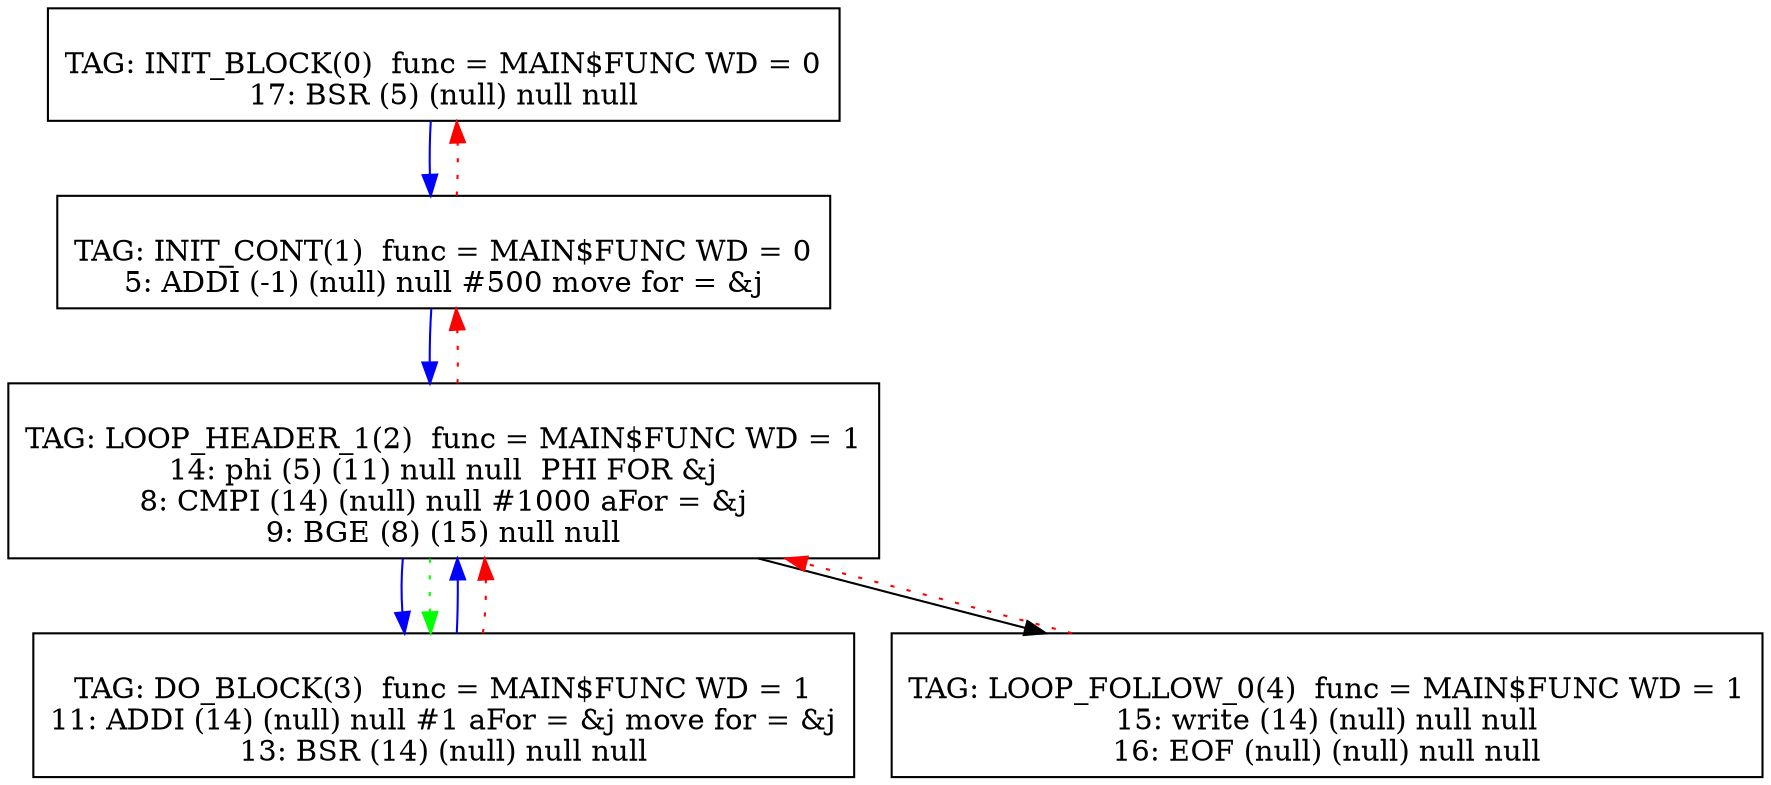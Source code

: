 digraph {
0[label="
TAG: INIT_BLOCK(0)  func = MAIN$FUNC WD = 0
17: BSR (5) (null) null null
"];
0[shape=box];
0 -> 1[color=blue]
1[label="
TAG: INIT_CONT(1)  func = MAIN$FUNC WD = 0
5: ADDI (-1) (null) null #500 move for = &j
"];
1[shape=box];
1 -> 2[color=blue]
1 -> 0[color=red][style=dotted]
2[label="
TAG: LOOP_HEADER_1(2)  func = MAIN$FUNC WD = 1
14: phi (5) (11) null null  PHI FOR &j
8: CMPI (14) (null) null #1000 aFor = &j
9: BGE (8) (15) null null
"];
2[shape=box];
2 -> 3[color=blue]
2 -> 4[color=black]
2 -> 1[color=red][style=dotted]
2 -> 3[color=green][style=dotted]
3[label="
TAG: DO_BLOCK(3)  func = MAIN$FUNC WD = 1
11: ADDI (14) (null) null #1 aFor = &j move for = &j
13: BSR (14) (null) null null
"];
3[shape=box];
3 -> 2[color=blue]
3 -> 2[color=red][style=dotted]
4[label="
TAG: LOOP_FOLLOW_0(4)  func = MAIN$FUNC WD = 1
15: write (14) (null) null null
16: EOF (null) (null) null null
"];
4[shape=box];
4 -> 2[color=red][style=dotted]
}